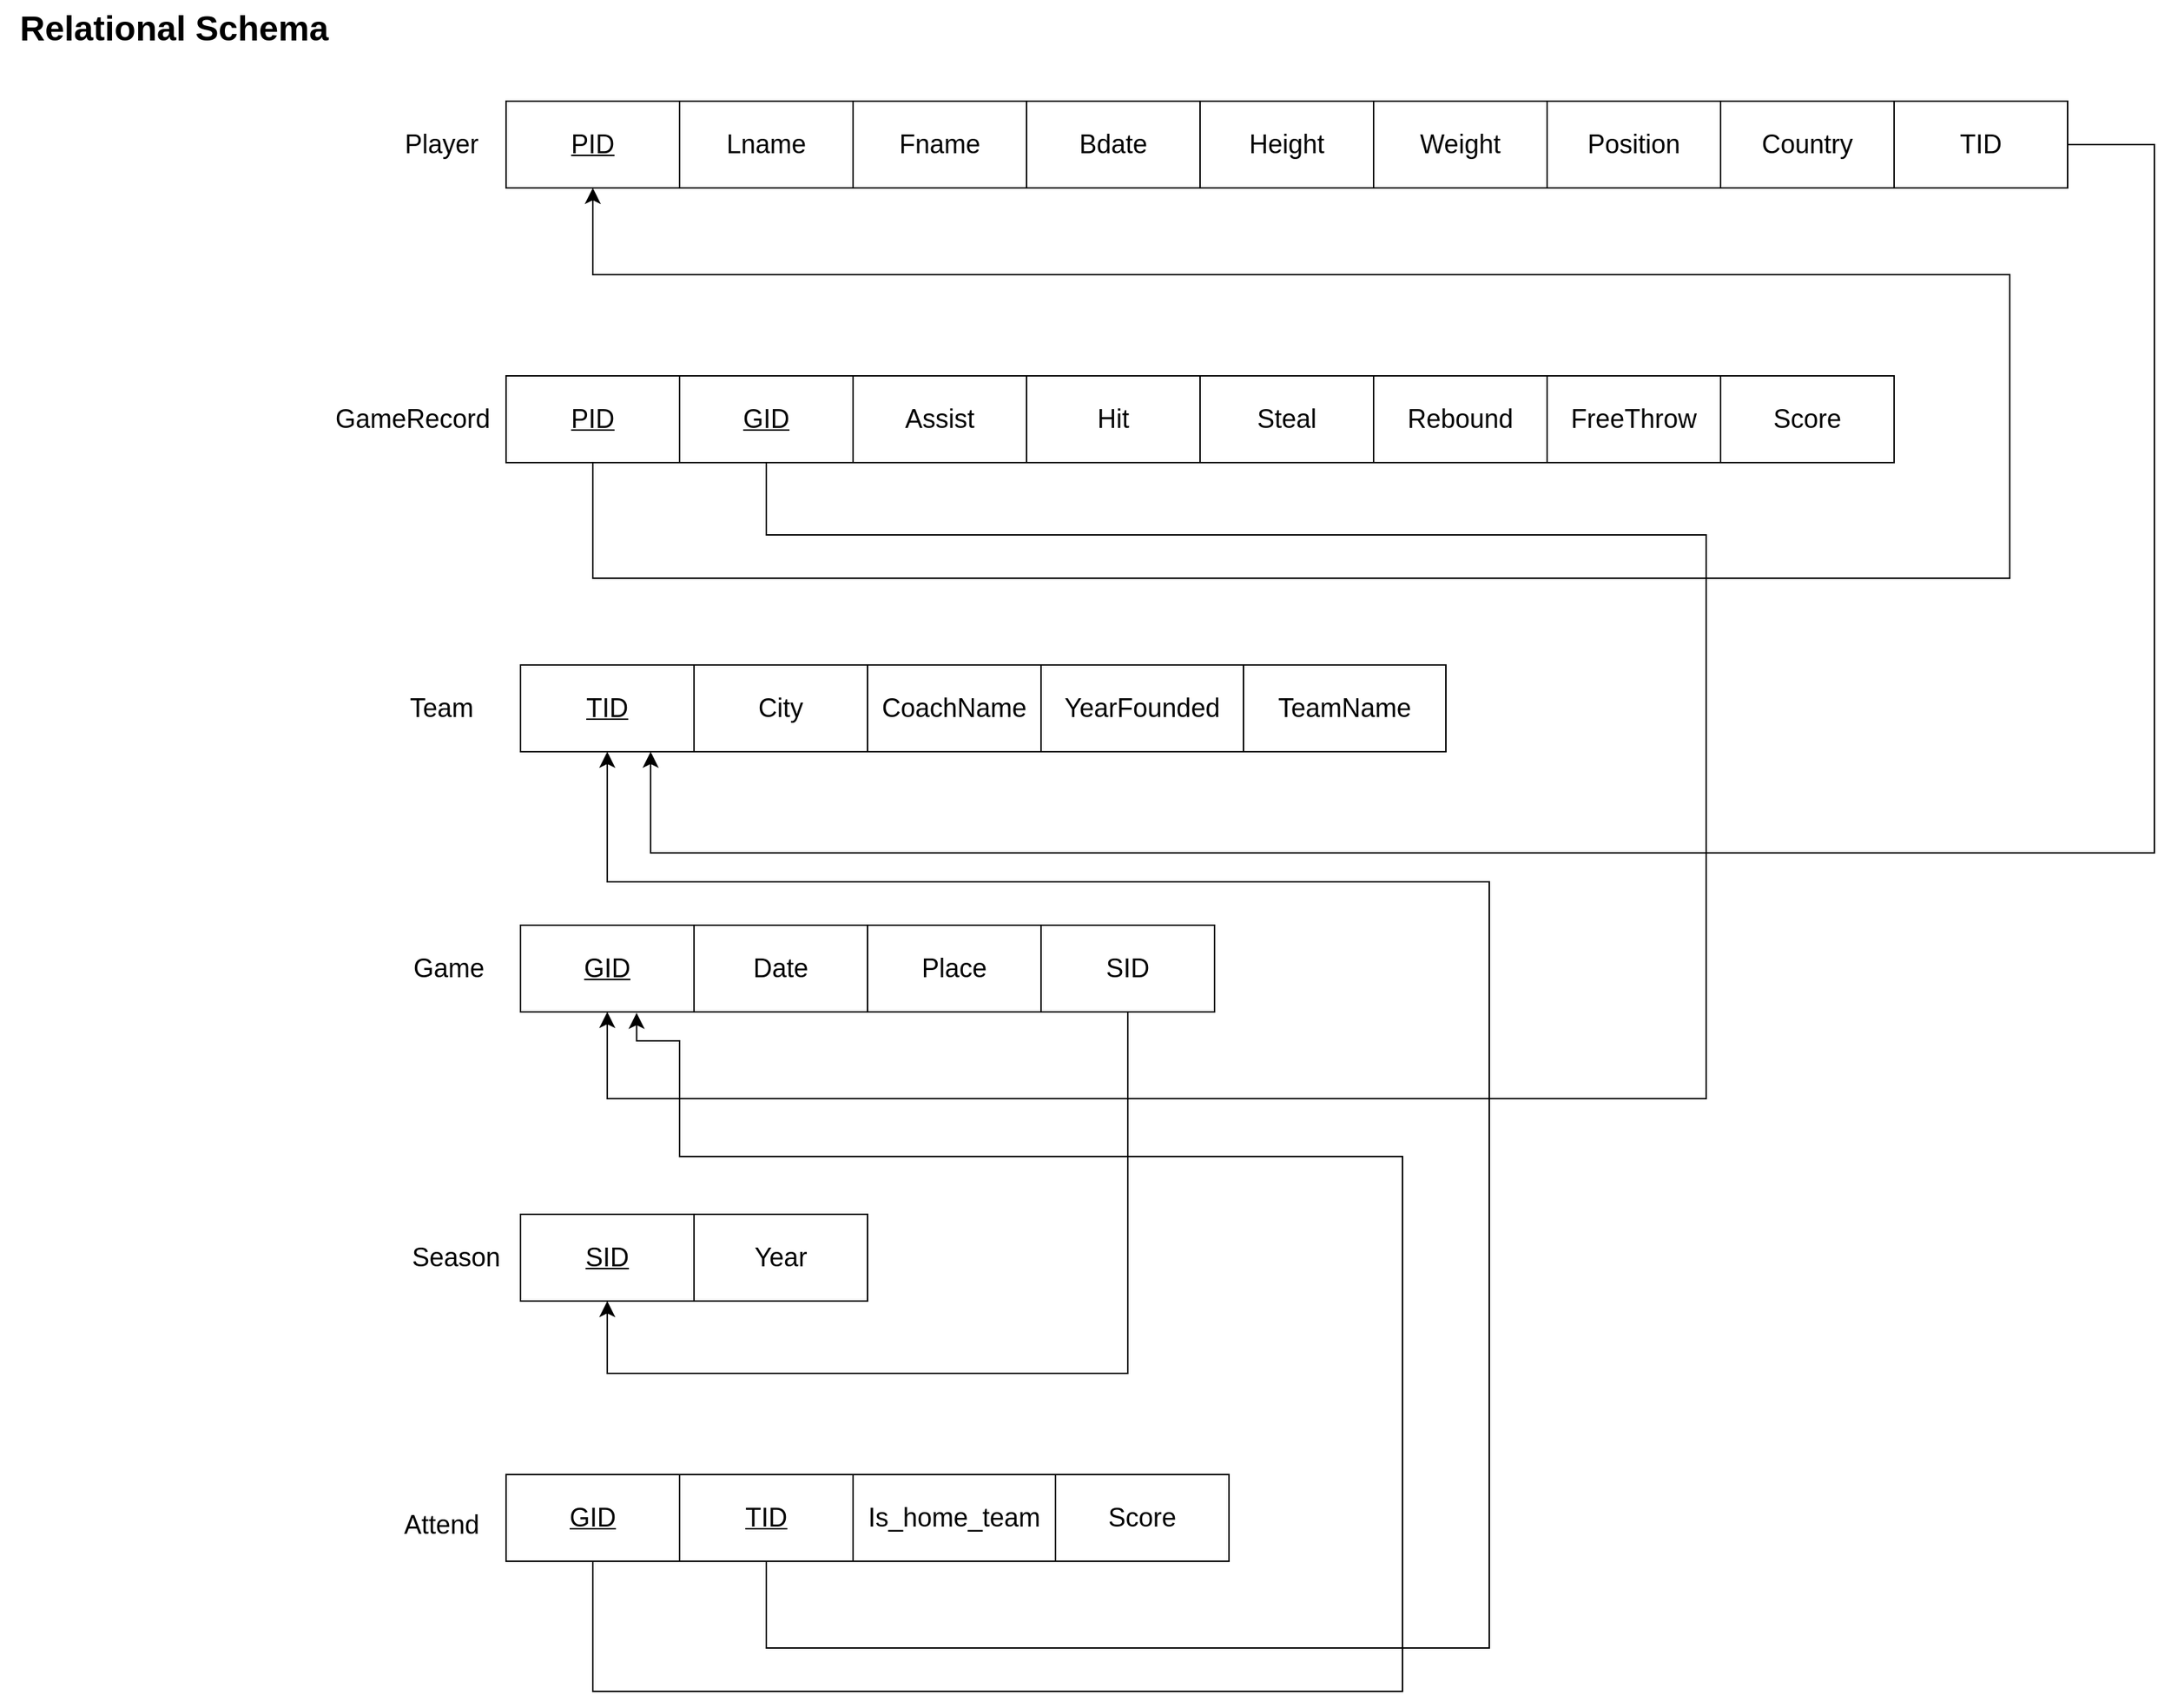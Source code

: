 <mxfile version="24.4.3" type="google">
  <diagram id="R2lEEEUBdFMjLlhIrx00" name="Page-1">
    <mxGraphModel grid="1" page="1" gridSize="10" guides="1" tooltips="1" connect="1" arrows="1" fold="1" pageScale="1" pageWidth="850" pageHeight="1100" math="0" shadow="0" extFonts="Permanent Marker^https://fonts.googleapis.com/css?family=Permanent+Marker">
      <root>
        <mxCell id="0" />
        <mxCell id="1" parent="0" />
        <mxCell id="uIxwfPzpiajrzy3kSGXg-2" value="&lt;u style=&quot;font-size: 18px;&quot;&gt;&lt;font style=&quot;font-size: 18px;&quot;&gt;PID&lt;/font&gt;&lt;/u&gt;" style="rounded=0;whiteSpace=wrap;html=1;fontSize=18;" vertex="1" parent="1">
          <mxGeometry x="-40" y="110" width="120" height="60" as="geometry" />
        </mxCell>
        <mxCell id="uIxwfPzpiajrzy3kSGXg-3" value="&lt;font style=&quot;font-size: 18px;&quot;&gt;Lname&lt;/font&gt;" style="rounded=0;whiteSpace=wrap;html=1;fontSize=18;" vertex="1" parent="1">
          <mxGeometry x="80" y="110" width="120" height="60" as="geometry" />
        </mxCell>
        <mxCell id="uIxwfPzpiajrzy3kSGXg-4" value="Fname" style="rounded=0;whiteSpace=wrap;html=1;fontSize=18;" vertex="1" parent="1">
          <mxGeometry x="200" y="110" width="120" height="60" as="geometry" />
        </mxCell>
        <mxCell id="uIxwfPzpiajrzy3kSGXg-6" value="&lt;font style=&quot;font-size: 18px;&quot;&gt;Player&lt;/font&gt;" style="text;html=1;align=center;verticalAlign=middle;resizable=0;points=[];autosize=1;strokeColor=none;fillColor=none;fontSize=18;" vertex="1" parent="1">
          <mxGeometry x="-120" y="120" width="70" height="40" as="geometry" />
        </mxCell>
        <mxCell id="uIxwfPzpiajrzy3kSGXg-7" value="Bdate" style="rounded=0;whiteSpace=wrap;html=1;fontSize=18;" vertex="1" parent="1">
          <mxGeometry x="320" y="110" width="120" height="60" as="geometry" />
        </mxCell>
        <mxCell id="uIxwfPzpiajrzy3kSGXg-11" value="Height" style="rounded=0;whiteSpace=wrap;html=1;fontSize=18;" vertex="1" parent="1">
          <mxGeometry x="440" y="110" width="120" height="60" as="geometry" />
        </mxCell>
        <mxCell id="uIxwfPzpiajrzy3kSGXg-12" value="Weight" style="rounded=0;whiteSpace=wrap;html=1;fontSize=18;" vertex="1" parent="1">
          <mxGeometry x="560" y="110" width="120" height="60" as="geometry" />
        </mxCell>
        <mxCell id="uIxwfPzpiajrzy3kSGXg-13" value="Position" style="rounded=0;whiteSpace=wrap;html=1;fontSize=18;" vertex="1" parent="1">
          <mxGeometry x="680" y="110" width="120" height="60" as="geometry" />
        </mxCell>
        <mxCell id="uIxwfPzpiajrzy3kSGXg-14" value="Country" style="rounded=0;whiteSpace=wrap;html=1;fontSize=18;" vertex="1" parent="1">
          <mxGeometry x="800" y="110" width="120" height="60" as="geometry" />
        </mxCell>
        <mxCell id="uIxwfPzpiajrzy3kSGXg-15" value="&lt;u style=&quot;font-size: 18px;&quot;&gt;PID&lt;/u&gt;" style="rounded=0;whiteSpace=wrap;html=1;fontSize=18;" vertex="1" parent="1">
          <mxGeometry x="-40" y="300" width="120" height="60" as="geometry" />
        </mxCell>
        <mxCell id="uIxwfPzpiajrzy3kSGXg-16" value="&lt;u style=&quot;font-size: 18px;&quot;&gt;GID&lt;/u&gt;" style="rounded=0;whiteSpace=wrap;html=1;fontSize=18;" vertex="1" parent="1">
          <mxGeometry x="80" y="300" width="120" height="60" as="geometry" />
        </mxCell>
        <mxCell id="uIxwfPzpiajrzy3kSGXg-17" value="Assist" style="rounded=0;whiteSpace=wrap;html=1;fontSize=18;" vertex="1" parent="1">
          <mxGeometry x="200" y="300" width="120" height="60" as="geometry" />
        </mxCell>
        <mxCell id="uIxwfPzpiajrzy3kSGXg-18" value="Hit" style="rounded=0;whiteSpace=wrap;html=1;fontSize=18;" vertex="1" parent="1">
          <mxGeometry x="320" y="300" width="120" height="60" as="geometry" />
        </mxCell>
        <mxCell id="uIxwfPzpiajrzy3kSGXg-19" value="&lt;font style=&quot;font-size: 18px;&quot;&gt;GameRecord&lt;/font&gt;" style="text;html=1;align=center;verticalAlign=middle;resizable=0;points=[];autosize=1;strokeColor=none;fillColor=none;" vertex="1" parent="1">
          <mxGeometry x="-170" y="310" width="130" height="40" as="geometry" />
        </mxCell>
        <mxCell id="uIxwfPzpiajrzy3kSGXg-20" value="Steal" style="rounded=0;whiteSpace=wrap;html=1;fontSize=18;" vertex="1" parent="1">
          <mxGeometry x="440" y="300" width="120" height="60" as="geometry" />
        </mxCell>
        <mxCell id="uIxwfPzpiajrzy3kSGXg-21" value="Rebound" style="rounded=0;whiteSpace=wrap;html=1;fontSize=18;" vertex="1" parent="1">
          <mxGeometry x="560" y="300" width="120" height="60" as="geometry" />
        </mxCell>
        <mxCell id="uIxwfPzpiajrzy3kSGXg-22" value="FreeThrow" style="rounded=0;whiteSpace=wrap;html=1;fontSize=18;" vertex="1" parent="1">
          <mxGeometry x="680" y="300" width="120" height="60" as="geometry" />
        </mxCell>
        <mxCell id="uIxwfPzpiajrzy3kSGXg-35" value="&lt;u style=&quot;font-size: 18px;&quot;&gt;TID&lt;/u&gt;" style="rounded=0;whiteSpace=wrap;html=1;fontSize=18;" vertex="1" parent="1">
          <mxGeometry x="-30" y="500" width="120" height="60" as="geometry" />
        </mxCell>
        <mxCell id="uIxwfPzpiajrzy3kSGXg-36" value="City" style="rounded=0;whiteSpace=wrap;html=1;fontSize=18;" vertex="1" parent="1">
          <mxGeometry x="90" y="500" width="120" height="60" as="geometry" />
        </mxCell>
        <mxCell id="uIxwfPzpiajrzy3kSGXg-37" value="CoachName" style="rounded=0;whiteSpace=wrap;html=1;fontSize=18;" vertex="1" parent="1">
          <mxGeometry x="210" y="500" width="120" height="60" as="geometry" />
        </mxCell>
        <mxCell id="uIxwfPzpiajrzy3kSGXg-38" value="YearFounded" style="rounded=0;whiteSpace=wrap;html=1;fontSize=18;" vertex="1" parent="1">
          <mxGeometry x="330" y="500" width="140" height="60" as="geometry" />
        </mxCell>
        <mxCell id="uIxwfPzpiajrzy3kSGXg-39" value="&lt;font style=&quot;font-size: 18px;&quot;&gt;Team&lt;/font&gt;" style="text;html=1;align=center;verticalAlign=middle;resizable=0;points=[];autosize=1;strokeColor=none;fillColor=none;fontSize=18;" vertex="1" parent="1">
          <mxGeometry x="-120" y="510" width="70" height="40" as="geometry" />
        </mxCell>
        <mxCell id="uIxwfPzpiajrzy3kSGXg-45" value="&lt;u style=&quot;font-size: 18px;&quot;&gt;GID&lt;/u&gt;" style="rounded=0;whiteSpace=wrap;html=1;fontSize=18;" vertex="1" parent="1">
          <mxGeometry x="-30" y="680" width="120" height="60" as="geometry" />
        </mxCell>
        <mxCell id="uIxwfPzpiajrzy3kSGXg-46" value="Date" style="rounded=0;whiteSpace=wrap;html=1;fontSize=18;" vertex="1" parent="1">
          <mxGeometry x="90" y="680" width="120" height="60" as="geometry" />
        </mxCell>
        <mxCell id="uIxwfPzpiajrzy3kSGXg-47" value="Place" style="rounded=0;whiteSpace=wrap;html=1;fontSize=18;" vertex="1" parent="1">
          <mxGeometry x="210" y="680" width="120" height="60" as="geometry" />
        </mxCell>
        <mxCell id="uIxwfPzpiajrzy3kSGXg-48" value="SID" style="rounded=0;whiteSpace=wrap;html=1;fontSize=18;" vertex="1" parent="1">
          <mxGeometry x="330" y="680" width="120" height="60" as="geometry" />
        </mxCell>
        <mxCell id="uIxwfPzpiajrzy3kSGXg-49" value="&lt;font style=&quot;font-size: 18px;&quot;&gt;Game&lt;/font&gt;" style="text;html=1;align=center;verticalAlign=middle;resizable=0;points=[];autosize=1;strokeColor=none;fillColor=none;fontSize=18;" vertex="1" parent="1">
          <mxGeometry x="-115" y="690" width="70" height="40" as="geometry" />
        </mxCell>
        <mxCell id="uIxwfPzpiajrzy3kSGXg-55" value="&lt;u style=&quot;font-size: 18px;&quot;&gt;SID&lt;/u&gt;" style="rounded=0;whiteSpace=wrap;html=1;fontSize=18;" vertex="1" parent="1">
          <mxGeometry x="-30" y="880" width="120" height="60" as="geometry" />
        </mxCell>
        <mxCell id="uIxwfPzpiajrzy3kSGXg-56" value="Year" style="rounded=0;whiteSpace=wrap;html=1;fontSize=18;" vertex="1" parent="1">
          <mxGeometry x="90" y="880" width="120" height="60" as="geometry" />
        </mxCell>
        <mxCell id="uIxwfPzpiajrzy3kSGXg-59" value="&lt;font style=&quot;font-size: 18px;&quot;&gt;Season&lt;/font&gt;" style="text;html=1;align=center;verticalAlign=middle;resizable=0;points=[];autosize=1;strokeColor=none;fillColor=none;fontSize=18;" vertex="1" parent="1">
          <mxGeometry x="-115" y="890" width="80" height="40" as="geometry" />
        </mxCell>
        <mxCell id="uIxwfPzpiajrzy3kSGXg-65" value="&lt;u style=&quot;font-size: 18px;&quot;&gt;GID&lt;/u&gt;" style="rounded=0;whiteSpace=wrap;html=1;fontSize=18;" vertex="1" parent="1">
          <mxGeometry x="-40" y="1060" width="120" height="60" as="geometry" />
        </mxCell>
        <mxCell id="uIxwfPzpiajrzy3kSGXg-66" value="&lt;u style=&quot;font-size: 18px;&quot;&gt;TID&lt;/u&gt;" style="rounded=0;whiteSpace=wrap;html=1;fontSize=18;" vertex="1" parent="1">
          <mxGeometry x="80" y="1060" width="120" height="60" as="geometry" />
        </mxCell>
        <mxCell id="uIxwfPzpiajrzy3kSGXg-67" value="Is_home_team" style="rounded=0;whiteSpace=wrap;html=1;fontSize=18;" vertex="1" parent="1">
          <mxGeometry x="200" y="1060" width="140" height="60" as="geometry" />
        </mxCell>
        <mxCell id="uIxwfPzpiajrzy3kSGXg-68" value="Score" style="rounded=0;whiteSpace=wrap;html=1;fontSize=18;" vertex="1" parent="1">
          <mxGeometry x="340" y="1060" width="120" height="60" as="geometry" />
        </mxCell>
        <mxCell id="uIxwfPzpiajrzy3kSGXg-69" value="&lt;font style=&quot;font-size: 18px;&quot;&gt;Attend&lt;/font&gt;" style="text;html=1;align=center;verticalAlign=middle;resizable=0;points=[];autosize=1;strokeColor=none;fillColor=none;fontSize=18;" vertex="1" parent="1">
          <mxGeometry x="-125" y="1075" width="80" height="40" as="geometry" />
        </mxCell>
        <mxCell id="uIxwfPzpiajrzy3kSGXg-85" value="" style="edgeStyle=segmentEdgeStyle;endArrow=classic;html=1;curved=0;rounded=0;endSize=8;startSize=8;entryX=0.5;entryY=1;entryDx=0;entryDy=0;exitX=0.5;exitY=1;exitDx=0;exitDy=0;fontSize=18;" edge="1" parent="1" source="uIxwfPzpiajrzy3kSGXg-15" target="uIxwfPzpiajrzy3kSGXg-2">
          <mxGeometry width="50" height="50" relative="1" as="geometry">
            <mxPoint x="240" y="310" as="sourcePoint" />
            <mxPoint x="290" y="260" as="targetPoint" />
            <Array as="points">
              <mxPoint x="20" y="440" />
              <mxPoint x="1000" y="440" />
              <mxPoint x="1000" y="230" />
              <mxPoint x="20" y="230" />
            </Array>
          </mxGeometry>
        </mxCell>
        <mxCell id="uIxwfPzpiajrzy3kSGXg-86" value="" style="edgeStyle=segmentEdgeStyle;endArrow=classic;html=1;curved=0;rounded=0;endSize=8;startSize=8;entryX=0.5;entryY=1;entryDx=0;entryDy=0;exitX=0.5;exitY=1;exitDx=0;exitDy=0;fontSize=18;" edge="1" parent="1" source="uIxwfPzpiajrzy3kSGXg-66" target="uIxwfPzpiajrzy3kSGXg-35">
          <mxGeometry width="50" height="50" relative="1" as="geometry">
            <mxPoint x="540" y="1150" as="sourcePoint" />
            <mxPoint x="110" y="660" as="targetPoint" />
            <Array as="points">
              <mxPoint x="140" y="1180" />
              <mxPoint x="640" y="1180" />
              <mxPoint x="640" y="650" />
              <mxPoint x="30" y="650" />
            </Array>
          </mxGeometry>
        </mxCell>
        <mxCell id="uIxwfPzpiajrzy3kSGXg-87" value="" style="edgeStyle=segmentEdgeStyle;endArrow=classic;html=1;curved=0;rounded=0;endSize=8;startSize=8;entryX=0.5;entryY=1;entryDx=0;entryDy=0;exitX=0.5;exitY=1;exitDx=0;exitDy=0;fontSize=18;" edge="1" parent="1" source="uIxwfPzpiajrzy3kSGXg-16" target="uIxwfPzpiajrzy3kSGXg-45">
          <mxGeometry width="50" height="50" relative="1" as="geometry">
            <mxPoint x="30" y="370" as="sourcePoint" />
            <mxPoint x="30" y="180" as="targetPoint" />
            <Array as="points">
              <mxPoint x="140" y="410" />
              <mxPoint x="790" y="410" />
              <mxPoint x="790" y="800" />
              <mxPoint x="30" y="800" />
            </Array>
          </mxGeometry>
        </mxCell>
        <mxCell id="uIxwfPzpiajrzy3kSGXg-88" value="" style="edgeStyle=segmentEdgeStyle;endArrow=classic;html=1;curved=0;rounded=0;endSize=8;startSize=8;entryX=0.5;entryY=1;entryDx=0;entryDy=0;exitX=0.5;exitY=1;exitDx=0;exitDy=0;fontSize=18;" edge="1" parent="1" source="uIxwfPzpiajrzy3kSGXg-48" target="uIxwfPzpiajrzy3kSGXg-55">
          <mxGeometry width="50" height="50" relative="1" as="geometry">
            <mxPoint x="320" y="545" as="sourcePoint" />
            <mxPoint x="210" y="925" as="targetPoint" />
            <Array as="points">
              <mxPoint x="390" y="990" />
              <mxPoint x="30" y="990" />
            </Array>
          </mxGeometry>
        </mxCell>
        <mxCell id="uIxwfPzpiajrzy3kSGXg-90" value="" style="edgeStyle=segmentEdgeStyle;endArrow=classic;html=1;curved=0;rounded=0;endSize=8;startSize=8;entryX=0.669;entryY=1.011;entryDx=0;entryDy=0;exitX=0.5;exitY=1;exitDx=0;exitDy=0;entryPerimeter=0;fontSize=18;" edge="1" parent="1" source="uIxwfPzpiajrzy3kSGXg-65" target="uIxwfPzpiajrzy3kSGXg-45">
          <mxGeometry width="50" height="50" relative="1" as="geometry">
            <mxPoint x="30" y="1140" as="sourcePoint" />
            <mxPoint x="40" y="760" as="targetPoint" />
            <Array as="points">
              <mxPoint x="20" y="1210" />
              <mxPoint x="580" y="1210" />
              <mxPoint x="580" y="840" />
              <mxPoint x="80" y="840" />
              <mxPoint x="80" y="760" />
              <mxPoint x="50" y="760" />
            </Array>
          </mxGeometry>
        </mxCell>
        <mxCell id="uIxwfPzpiajrzy3kSGXg-91" value="TID" style="rounded=0;whiteSpace=wrap;html=1;fontSize=18;" vertex="1" parent="1">
          <mxGeometry x="920" y="110" width="120" height="60" as="geometry" />
        </mxCell>
        <mxCell id="uIxwfPzpiajrzy3kSGXg-92" value="" style="edgeStyle=segmentEdgeStyle;endArrow=classic;html=1;curved=0;rounded=0;endSize=8;startSize=8;entryX=0.75;entryY=1;entryDx=0;entryDy=0;exitX=1;exitY=0.5;exitDx=0;exitDy=0;fontSize=18;" edge="1" parent="1" source="uIxwfPzpiajrzy3kSGXg-91" target="uIxwfPzpiajrzy3kSGXg-35">
          <mxGeometry width="50" height="50" relative="1" as="geometry">
            <mxPoint x="710" y="900" as="sourcePoint" />
            <mxPoint x="600" y="340" as="targetPoint" />
            <Array as="points">
              <mxPoint x="1100" y="140" />
              <mxPoint x="1100" y="630" />
              <mxPoint x="60" y="630" />
            </Array>
          </mxGeometry>
        </mxCell>
        <mxCell id="uIxwfPzpiajrzy3kSGXg-93" value="&lt;font style=&quot;font-size: 24px;&quot;&gt;&lt;b&gt;Relational Schema&lt;/b&gt;&lt;/font&gt;" style="text;html=1;align=center;verticalAlign=middle;resizable=0;points=[];autosize=1;strokeColor=none;fillColor=none;" vertex="1" parent="1">
          <mxGeometry x="-390" y="40" width="240" height="40" as="geometry" />
        </mxCell>
        <mxCell id="eBMieuoR2ky231N-ZAj3-1" value="Score" style="rounded=0;whiteSpace=wrap;html=1;fontSize=18;" vertex="1" parent="1">
          <mxGeometry x="800" y="300" width="120" height="60" as="geometry" />
        </mxCell>
        <mxCell id="f-M56LfCpvhaUe6Gfysl-1" value="TeamName" style="rounded=0;whiteSpace=wrap;html=1;fontSize=18;" vertex="1" parent="1">
          <mxGeometry x="470" y="500" width="140" height="60" as="geometry" />
        </mxCell>
      </root>
    </mxGraphModel>
  </diagram>
</mxfile>

